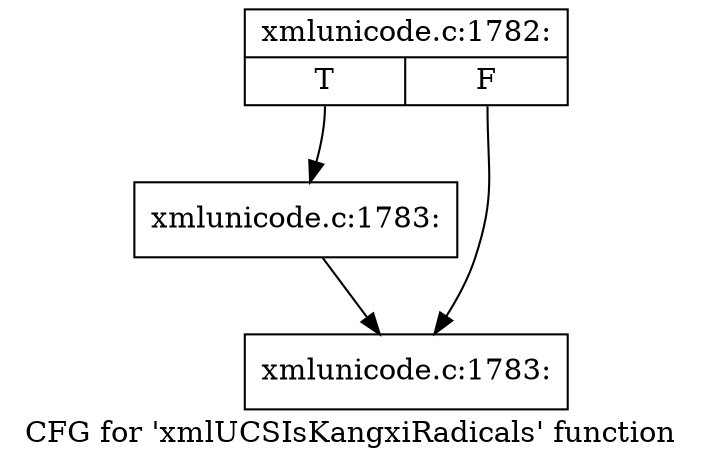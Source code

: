 digraph "CFG for 'xmlUCSIsKangxiRadicals' function" {
	label="CFG for 'xmlUCSIsKangxiRadicals' function";

	Node0x4e546e0 [shape=record,label="{xmlunicode.c:1782:|{<s0>T|<s1>F}}"];
	Node0x4e546e0:s0 -> Node0x4e54c70;
	Node0x4e546e0:s1 -> Node0x4e54c20;
	Node0x4e54c70 [shape=record,label="{xmlunicode.c:1783:}"];
	Node0x4e54c70 -> Node0x4e54c20;
	Node0x4e54c20 [shape=record,label="{xmlunicode.c:1783:}"];
}
